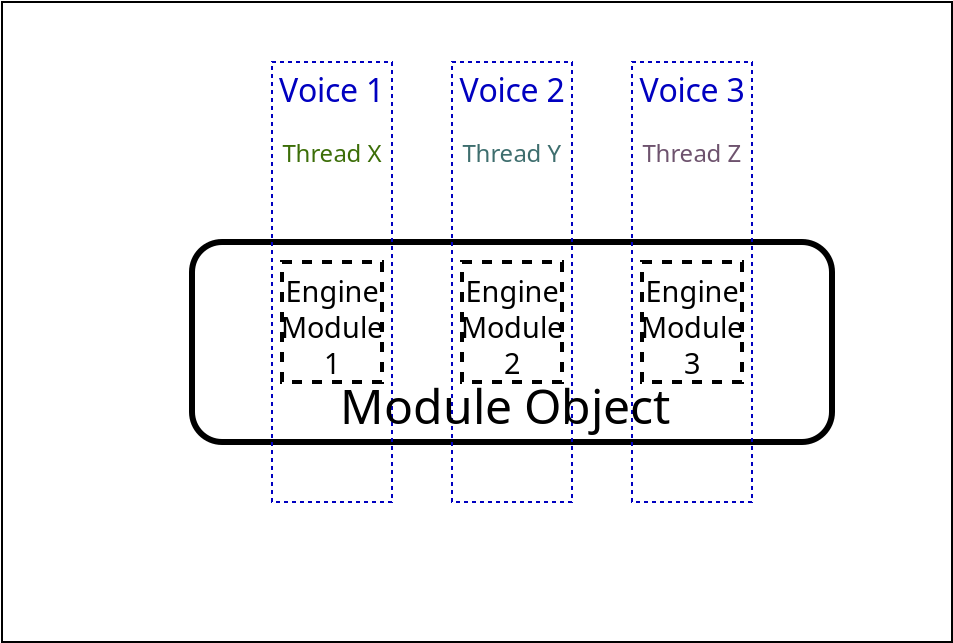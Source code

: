 <?xml version="1.0" encoding="UTF-8"?>
<dia:diagram xmlns:dia="http://www.lysator.liu.se/~alla/dia/"><dia:layer name="Background" visible="true"><dia:object type="Standard - Box" version="0" id="O0"><dia:attribute name="obj_pos"><dia:point val="0.5,0"/></dia:attribute><dia:attribute name="obj_bb"><dia:rectangle val="0.45,-0.05;48.05,32.05"/></dia:attribute><dia:attribute name="elem_corner"><dia:point val="0.5,0"/></dia:attribute><dia:attribute name="elem_width"><dia:real val="47.5"/></dia:attribute><dia:attribute name="elem_height"><dia:real val="32"/></dia:attribute><dia:attribute name="show_background"><dia:boolean val="true"/></dia:attribute></dia:object><dia:object type="Standard - Box" version="0" id="O1"><dia:attribute name="obj_pos"><dia:point val="10,12"/></dia:attribute><dia:attribute name="obj_bb"><dia:rectangle val="9.85,11.85;42.15,22.15"/></dia:attribute><dia:attribute name="elem_corner"><dia:point val="10,12"/></dia:attribute><dia:attribute name="elem_width"><dia:real val="32"/></dia:attribute><dia:attribute name="elem_height"><dia:real val="10"/></dia:attribute><dia:attribute name="border_width"><dia:real val="0.3"/></dia:attribute><dia:attribute name="show_background"><dia:boolean val="false"/></dia:attribute><dia:attribute name="corner_radius"><dia:real val="1.5"/></dia:attribute></dia:object><dia:object type="Standard - Box" version="0" id="O2"><dia:attribute name="obj_pos"><dia:point val="14,3"/></dia:attribute><dia:attribute name="obj_bb"><dia:rectangle val="13.95,2.95;20.05,25.05"/></dia:attribute><dia:attribute name="elem_corner"><dia:point val="14,3"/></dia:attribute><dia:attribute name="elem_width"><dia:real val="6"/></dia:attribute><dia:attribute name="elem_height"><dia:real val="22"/></dia:attribute><dia:attribute name="border_color"><dia:color val="#0000c0"/></dia:attribute><dia:attribute name="show_background"><dia:boolean val="false"/></dia:attribute><dia:attribute name="line_style"><dia:enum val="4"/></dia:attribute><dia:attribute name="dashlength"><dia:real val="2"/></dia:attribute></dia:object><dia:object type="Standard - Text" version="0" id="O3"><dia:attribute name="obj_pos"><dia:point val="17,5"/></dia:attribute><dia:attribute name="obj_bb"><dia:rectangle val="14.35,3.401;19.699,5.947"/></dia:attribute><dia:attribute name="text"><dia:composite type="text"><dia:attribute name="string"><dia:string>#Voice 1#</dia:string></dia:attribute><dia:attribute name="font"><dia:font family="sans" style="0" name="Courier"/></dia:attribute><dia:attribute name="height"><dia:real val="2"/></dia:attribute><dia:attribute name="pos"><dia:point val="17,5"/></dia:attribute><dia:attribute name="color"><dia:color val="#0000c0"/></dia:attribute><dia:attribute name="alignment"><dia:enum val="1"/></dia:attribute></dia:composite></dia:attribute></dia:object><dia:object type="Standard - Box" version="0" id="O4"><dia:attribute name="obj_pos"><dia:point val="23,3"/></dia:attribute><dia:attribute name="obj_bb"><dia:rectangle val="22.95,2.95;29.05,25.05"/></dia:attribute><dia:attribute name="elem_corner"><dia:point val="23,3"/></dia:attribute><dia:attribute name="elem_width"><dia:real val="6"/></dia:attribute><dia:attribute name="elem_height"><dia:real val="22"/></dia:attribute><dia:attribute name="border_color"><dia:color val="#0000c0"/></dia:attribute><dia:attribute name="show_background"><dia:boolean val="false"/></dia:attribute><dia:attribute name="line_style"><dia:enum val="4"/></dia:attribute><dia:attribute name="dashlength"><dia:real val="2"/></dia:attribute></dia:object><dia:object type="Standard - Text" version="0" id="O5"><dia:attribute name="obj_pos"><dia:point val="26,5"/></dia:attribute><dia:attribute name="obj_bb"><dia:rectangle val="23.35,3.401;28.699,5.947"/></dia:attribute><dia:attribute name="text"><dia:composite type="text"><dia:attribute name="string"><dia:string>#Voice 2#</dia:string></dia:attribute><dia:attribute name="font"><dia:font family="sans" style="0" name="Courier"/></dia:attribute><dia:attribute name="height"><dia:real val="2"/></dia:attribute><dia:attribute name="pos"><dia:point val="26,5"/></dia:attribute><dia:attribute name="color"><dia:color val="#0000c0"/></dia:attribute><dia:attribute name="alignment"><dia:enum val="1"/></dia:attribute></dia:composite></dia:attribute></dia:object><dia:object type="Standard - Box" version="0" id="O6"><dia:attribute name="obj_pos"><dia:point val="32,3"/></dia:attribute><dia:attribute name="obj_bb"><dia:rectangle val="31.95,2.95;38.05,25.05"/></dia:attribute><dia:attribute name="elem_corner"><dia:point val="32,3"/></dia:attribute><dia:attribute name="elem_width"><dia:real val="6"/></dia:attribute><dia:attribute name="elem_height"><dia:real val="22"/></dia:attribute><dia:attribute name="border_color"><dia:color val="#0000c0"/></dia:attribute><dia:attribute name="show_background"><dia:boolean val="false"/></dia:attribute><dia:attribute name="line_style"><dia:enum val="4"/></dia:attribute><dia:attribute name="dashlength"><dia:real val="2"/></dia:attribute></dia:object><dia:object type="Standard - Text" version="0" id="O7"><dia:attribute name="obj_pos"><dia:point val="35,5"/></dia:attribute><dia:attribute name="obj_bb"><dia:rectangle val="32.35,3.401;37.699,5.947"/></dia:attribute><dia:attribute name="text"><dia:composite type="text"><dia:attribute name="string"><dia:string>#Voice 3#</dia:string></dia:attribute><dia:attribute name="font"><dia:font family="sans" style="0" name="Courier"/></dia:attribute><dia:attribute name="height"><dia:real val="2"/></dia:attribute><dia:attribute name="pos"><dia:point val="35,5"/></dia:attribute><dia:attribute name="color"><dia:color val="#0000c0"/></dia:attribute><dia:attribute name="alignment"><dia:enum val="1"/></dia:attribute></dia:composite></dia:attribute></dia:object><dia:object type="Standard - Text" version="0" id="O8"><dia:attribute name="obj_pos"><dia:point val="15.5,15"/></dia:attribute><dia:attribute name="obj_bb"><dia:rectangle val="15.5,14.3;15.5,15.3"/></dia:attribute><dia:attribute name="text"><dia:composite type="text"><dia:attribute name="string"><dia:string>##</dia:string></dia:attribute><dia:attribute name="font"><dia:font family="sans" style="0" name="Courier"/></dia:attribute><dia:attribute name="height"><dia:real val="0.8"/></dia:attribute><dia:attribute name="pos"><dia:point val="15.5,15"/></dia:attribute><dia:attribute name="color"><dia:color val="#000000"/></dia:attribute><dia:attribute name="alignment"><dia:enum val="0"/></dia:attribute></dia:composite></dia:attribute></dia:object><dia:object type="Standard - Text" version="0" id="O9"><dia:attribute name="obj_pos"><dia:point val="15.5,15"/></dia:attribute><dia:attribute name="obj_bb"><dia:rectangle val="15.5,14.3;15.5,15.3"/></dia:attribute><dia:attribute name="text"><dia:composite type="text"><dia:attribute name="string"><dia:string>##</dia:string></dia:attribute><dia:attribute name="font"><dia:font family="sans" style="0" name="Courier"/></dia:attribute><dia:attribute name="height"><dia:real val="0.8"/></dia:attribute><dia:attribute name="pos"><dia:point val="15.5,15"/></dia:attribute><dia:attribute name="color"><dia:color val="#000000"/></dia:attribute><dia:attribute name="alignment"><dia:enum val="0"/></dia:attribute></dia:composite></dia:attribute></dia:object><dia:object type="Standard - Text" version="0" id="O10"><dia:attribute name="obj_pos"><dia:point val="15.5,15"/></dia:attribute><dia:attribute name="obj_bb"><dia:rectangle val="15.5,14.3;15.5,15.3"/></dia:attribute><dia:attribute name="text"><dia:composite type="text"><dia:attribute name="string"><dia:string>##</dia:string></dia:attribute><dia:attribute name="font"><dia:font family="sans" style="0" name="Courier"/></dia:attribute><dia:attribute name="height"><dia:real val="0.8"/></dia:attribute><dia:attribute name="pos"><dia:point val="15.5,15"/></dia:attribute><dia:attribute name="color"><dia:color val="#000000"/></dia:attribute><dia:attribute name="alignment"><dia:enum val="0"/></dia:attribute></dia:composite></dia:attribute></dia:object><dia:object type="Standard - Text" version="0" id="O11"><dia:attribute name="obj_pos"><dia:point val="15.5,15"/></dia:attribute><dia:attribute name="obj_bb"><dia:rectangle val="15.5,14.3;15.5,15.3"/></dia:attribute><dia:attribute name="text"><dia:composite type="text"><dia:attribute name="string"><dia:string>##</dia:string></dia:attribute><dia:attribute name="font"><dia:font family="sans" style="0" name="Courier"/></dia:attribute><dia:attribute name="height"><dia:real val="0.8"/></dia:attribute><dia:attribute name="pos"><dia:point val="15.5,15"/></dia:attribute><dia:attribute name="color"><dia:color val="#000000"/></dia:attribute><dia:attribute name="alignment"><dia:enum val="0"/></dia:attribute></dia:composite></dia:attribute></dia:object><dia:object type="Standard - Text" version="0" id="O12"><dia:attribute name="obj_pos"><dia:point val="15.5,15"/></dia:attribute><dia:attribute name="obj_bb"><dia:rectangle val="15.5,14.3;15.5,15.3"/></dia:attribute><dia:attribute name="text"><dia:composite type="text"><dia:attribute name="string"><dia:string>##</dia:string></dia:attribute><dia:attribute name="font"><dia:font family="sans" style="0" name="Courier"/></dia:attribute><dia:attribute name="height"><dia:real val="0.8"/></dia:attribute><dia:attribute name="pos"><dia:point val="15.5,15"/></dia:attribute><dia:attribute name="color"><dia:color val="#000000"/></dia:attribute><dia:attribute name="alignment"><dia:enum val="0"/></dia:attribute></dia:composite></dia:attribute></dia:object><dia:object type="Standard - Text" version="0" id="O13"><dia:attribute name="obj_pos"><dia:point val="15.5,15"/></dia:attribute><dia:attribute name="obj_bb"><dia:rectangle val="15.5,14.3;15.5,15.3"/></dia:attribute><dia:attribute name="text"><dia:composite type="text"><dia:attribute name="string"><dia:string>##</dia:string></dia:attribute><dia:attribute name="font"><dia:font family="sans" style="0" name="Courier"/></dia:attribute><dia:attribute name="height"><dia:real val="0.8"/></dia:attribute><dia:attribute name="pos"><dia:point val="15.5,15"/></dia:attribute><dia:attribute name="color"><dia:color val="#000000"/></dia:attribute><dia:attribute name="alignment"><dia:enum val="0"/></dia:attribute></dia:composite></dia:attribute></dia:object><dia:object type="Standard - Text" version="0" id="O14"><dia:attribute name="obj_pos"><dia:point val="15.5,15"/></dia:attribute><dia:attribute name="obj_bb"><dia:rectangle val="15.5,14.3;15.5,15.3"/></dia:attribute><dia:attribute name="text"><dia:composite type="text"><dia:attribute name="string"><dia:string>##</dia:string></dia:attribute><dia:attribute name="font"><dia:font family="sans" style="0" name="Courier"/></dia:attribute><dia:attribute name="height"><dia:real val="0.8"/></dia:attribute><dia:attribute name="pos"><dia:point val="15.5,15"/></dia:attribute><dia:attribute name="color"><dia:color val="#000000"/></dia:attribute><dia:attribute name="alignment"><dia:enum val="0"/></dia:attribute></dia:composite></dia:attribute></dia:object><dia:object type="Standard - Text" version="0" id="O15"><dia:attribute name="obj_pos"><dia:point val="16,15"/></dia:attribute><dia:attribute name="obj_bb"><dia:rectangle val="16,14.3;16,15.3"/></dia:attribute><dia:attribute name="text"><dia:composite type="text"><dia:attribute name="string"><dia:string>##</dia:string></dia:attribute><dia:attribute name="font"><dia:font family="sans" style="0" name="Courier"/></dia:attribute><dia:attribute name="height"><dia:real val="0.8"/></dia:attribute><dia:attribute name="pos"><dia:point val="16,15"/></dia:attribute><dia:attribute name="color"><dia:color val="#000000"/></dia:attribute><dia:attribute name="alignment"><dia:enum val="0"/></dia:attribute></dia:composite></dia:attribute></dia:object><dia:object type="Standard - Text" version="0" id="O16"><dia:attribute name="obj_pos"><dia:point val="16,15"/></dia:attribute><dia:attribute name="obj_bb"><dia:rectangle val="16,14.3;16,15.3"/></dia:attribute><dia:attribute name="text"><dia:composite type="text"><dia:attribute name="string"><dia:string>##</dia:string></dia:attribute><dia:attribute name="font"><dia:font family="sans" style="0" name="Courier"/></dia:attribute><dia:attribute name="height"><dia:real val="0.8"/></dia:attribute><dia:attribute name="pos"><dia:point val="16,15"/></dia:attribute><dia:attribute name="color"><dia:color val="#000000"/></dia:attribute><dia:attribute name="alignment"><dia:enum val="0"/></dia:attribute></dia:composite></dia:attribute></dia:object><dia:object type="Standard - Text" version="0" id="O17"><dia:attribute name="obj_pos"><dia:point val="17,16"/></dia:attribute><dia:attribute name="obj_bb"><dia:rectangle val="17,15.3;17,16.3"/></dia:attribute><dia:attribute name="text"><dia:composite type="text"><dia:attribute name="string"><dia:string>##</dia:string></dia:attribute><dia:attribute name="font"><dia:font family="sans" style="0" name="Courier"/></dia:attribute><dia:attribute name="height"><dia:real val="0.8"/></dia:attribute><dia:attribute name="pos"><dia:point val="17,16"/></dia:attribute><dia:attribute name="color"><dia:color val="#000000"/></dia:attribute><dia:attribute name="alignment"><dia:enum val="0"/></dia:attribute></dia:composite></dia:attribute></dia:object><dia:object type="Standard - Text" version="0" id="O18"><dia:attribute name="obj_pos"><dia:point val="15.5,15"/></dia:attribute><dia:attribute name="obj_bb"><dia:rectangle val="15.5,14.3;15.5,15.3"/></dia:attribute><dia:attribute name="text"><dia:composite type="text"><dia:attribute name="string"><dia:string>##</dia:string></dia:attribute><dia:attribute name="font"><dia:font family="sans" style="0" name="Courier"/></dia:attribute><dia:attribute name="height"><dia:real val="0.8"/></dia:attribute><dia:attribute name="pos"><dia:point val="15.5,15"/></dia:attribute><dia:attribute name="color"><dia:color val="#000000"/></dia:attribute><dia:attribute name="alignment"><dia:enum val="0"/></dia:attribute></dia:composite></dia:attribute></dia:object><dia:object type="Standard - Text" version="0" id="O19"><dia:attribute name="obj_pos"><dia:point val="17.5,14"/></dia:attribute><dia:attribute name="obj_bb"><dia:rectangle val="17.5,13.3;17.5,14.3"/></dia:attribute><dia:attribute name="text"><dia:composite type="text"><dia:attribute name="string"><dia:string>##</dia:string></dia:attribute><dia:attribute name="font"><dia:font family="sans" style="0" name="Courier"/></dia:attribute><dia:attribute name="height"><dia:real val="0.8"/></dia:attribute><dia:attribute name="pos"><dia:point val="17.5,14"/></dia:attribute><dia:attribute name="color"><dia:color val="#000000"/></dia:attribute><dia:attribute name="alignment"><dia:enum val="0"/></dia:attribute></dia:composite></dia:attribute></dia:object><dia:object type="Standard - Text" version="0" id="O20"><dia:attribute name="obj_pos"><dia:point val="17,14"/></dia:attribute><dia:attribute name="obj_bb"><dia:rectangle val="17,13.3;17,14.3"/></dia:attribute><dia:attribute name="text"><dia:composite type="text"><dia:attribute name="string"><dia:string>##</dia:string></dia:attribute><dia:attribute name="font"><dia:font family="sans" style="0" name="Courier"/></dia:attribute><dia:attribute name="height"><dia:real val="0.8"/></dia:attribute><dia:attribute name="pos"><dia:point val="17,14"/></dia:attribute><dia:attribute name="color"><dia:color val="#000000"/></dia:attribute><dia:attribute name="alignment"><dia:enum val="0"/></dia:attribute></dia:composite></dia:attribute></dia:object><dia:object type="Standard - Box" version="0" id="O21"><dia:attribute name="obj_pos"><dia:point val="14.5,13"/></dia:attribute><dia:attribute name="obj_bb"><dia:rectangle val="14.4,12.9;19.6,19.1"/></dia:attribute><dia:attribute name="elem_corner"><dia:point val="14.5,13"/></dia:attribute><dia:attribute name="elem_width"><dia:real val="5"/></dia:attribute><dia:attribute name="elem_height"><dia:real val="6"/></dia:attribute><dia:attribute name="border_width"><dia:real val="0.2"/></dia:attribute><dia:attribute name="show_background"><dia:boolean val="false"/></dia:attribute><dia:attribute name="line_style"><dia:enum val="1"/></dia:attribute><dia:attribute name="dashlength"><dia:real val="0.5"/></dia:attribute></dia:object><dia:object type="Standard - Text" version="0" id="O22"><dia:attribute name="obj_pos"><dia:point val="17,15"/></dia:attribute><dia:attribute name="obj_bb"><dia:rectangle val="14.7,13.6;19.3,19.35"/></dia:attribute><dia:attribute name="text"><dia:composite type="text"><dia:attribute name="string"><dia:string>#Engine
Module
1#</dia:string></dia:attribute><dia:attribute name="font"><dia:font family="sans" style="0" name="Courier"/></dia:attribute><dia:attribute name="height"><dia:real val="1.8"/></dia:attribute><dia:attribute name="pos"><dia:point val="17,15"/></dia:attribute><dia:attribute name="color"><dia:color val="#000000"/></dia:attribute><dia:attribute name="alignment"><dia:enum val="1"/></dia:attribute></dia:composite></dia:attribute></dia:object><dia:object type="Standard - Box" version="0" id="O23"><dia:attribute name="obj_pos"><dia:point val="23.5,13"/></dia:attribute><dia:attribute name="obj_bb"><dia:rectangle val="23.4,12.9;28.6,19.1"/></dia:attribute><dia:attribute name="elem_corner"><dia:point val="23.5,13"/></dia:attribute><dia:attribute name="elem_width"><dia:real val="5"/></dia:attribute><dia:attribute name="elem_height"><dia:real val="6"/></dia:attribute><dia:attribute name="border_width"><dia:real val="0.2"/></dia:attribute><dia:attribute name="show_background"><dia:boolean val="false"/></dia:attribute><dia:attribute name="line_style"><dia:enum val="1"/></dia:attribute><dia:attribute name="dashlength"><dia:real val="0.5"/></dia:attribute></dia:object><dia:object type="Standard - Text" version="0" id="O24"><dia:attribute name="obj_pos"><dia:point val="26,15"/></dia:attribute><dia:attribute name="obj_bb"><dia:rectangle val="23.7,13.556;28.344,19.438"/></dia:attribute><dia:attribute name="text"><dia:composite type="text"><dia:attribute name="string"><dia:string>#Engine
Module
2#</dia:string></dia:attribute><dia:attribute name="font"><dia:font family="sans" style="0" name="Courier"/></dia:attribute><dia:attribute name="height"><dia:real val="1.8"/></dia:attribute><dia:attribute name="pos"><dia:point val="26,15"/></dia:attribute><dia:attribute name="color"><dia:color val="#000000"/></dia:attribute><dia:attribute name="alignment"><dia:enum val="1"/></dia:attribute></dia:composite></dia:attribute></dia:object><dia:object type="Standard - Box" version="0" id="O25"><dia:attribute name="obj_pos"><dia:point val="32.5,13"/></dia:attribute><dia:attribute name="obj_bb"><dia:rectangle val="32.4,12.9;37.6,19.1"/></dia:attribute><dia:attribute name="elem_corner"><dia:point val="32.5,13"/></dia:attribute><dia:attribute name="elem_width"><dia:real val="5"/></dia:attribute><dia:attribute name="elem_height"><dia:real val="6"/></dia:attribute><dia:attribute name="border_width"><dia:real val="0.2"/></dia:attribute><dia:attribute name="show_background"><dia:boolean val="false"/></dia:attribute><dia:attribute name="line_style"><dia:enum val="1"/></dia:attribute><dia:attribute name="dashlength"><dia:real val="0.5"/></dia:attribute></dia:object><dia:object type="Standard - Text" version="0" id="O26"><dia:attribute name="obj_pos"><dia:point val="35,15"/></dia:attribute><dia:attribute name="obj_bb"><dia:rectangle val="32.7,13.6;37.3,19.35"/></dia:attribute><dia:attribute name="text"><dia:composite type="text"><dia:attribute name="string"><dia:string>#Engine
Module
3#</dia:string></dia:attribute><dia:attribute name="font"><dia:font family="sans" style="0" name="Courier"/></dia:attribute><dia:attribute name="height"><dia:real val="1.8"/></dia:attribute><dia:attribute name="pos"><dia:point val="35,15"/></dia:attribute><dia:attribute name="color"><dia:color val="#000000"/></dia:attribute><dia:attribute name="alignment"><dia:enum val="1"/></dia:attribute></dia:composite></dia:attribute></dia:object><dia:object type="Standard - Text" version="0" id="O27"><dia:attribute name="obj_pos"><dia:point val="25.65,21.1"/></dia:attribute><dia:attribute name="obj_bb"><dia:rectangle val="17.775,18.729;33.596,22.492"/></dia:attribute><dia:attribute name="text"><dia:composite type="text"><dia:attribute name="string"><dia:string>#Module Object#</dia:string></dia:attribute><dia:attribute name="font"><dia:font family="sans" style="0" name="Courier"/></dia:attribute><dia:attribute name="height"><dia:real val="3"/></dia:attribute><dia:attribute name="pos"><dia:point val="25.65,21.1"/></dia:attribute><dia:attribute name="color"><dia:color val="#000000"/></dia:attribute><dia:attribute name="alignment"><dia:enum val="1"/></dia:attribute></dia:composite></dia:attribute></dia:object><dia:object type="Standard - Text" version="0" id="O28"><dia:attribute name="obj_pos"><dia:point val="35,8"/></dia:attribute><dia:attribute name="obj_bb"><dia:rectangle val="32.5,6.763;37.538,8.675"/></dia:attribute><dia:attribute name="text"><dia:composite type="text"><dia:attribute name="string"><dia:string>#Thread Z#</dia:string></dia:attribute><dia:attribute name="font"><dia:font family="sans" style="0" name="Courier"/></dia:attribute><dia:attribute name="height"><dia:real val="1.5"/></dia:attribute><dia:attribute name="pos"><dia:point val="35,8"/></dia:attribute><dia:attribute name="color"><dia:color val="#6e536e"/></dia:attribute><dia:attribute name="alignment"><dia:enum val="1"/></dia:attribute></dia:composite></dia:attribute></dia:object><dia:object type="Standard - Text" version="0" id="O29"><dia:attribute name="obj_pos"><dia:point val="26,8"/></dia:attribute><dia:attribute name="obj_bb"><dia:rectangle val="23.525,6.763;28.512,8.675"/></dia:attribute><dia:attribute name="text"><dia:composite type="text"><dia:attribute name="string"><dia:string>#Thread Y#</dia:string></dia:attribute><dia:attribute name="font"><dia:font family="sans" style="0" name="Courier"/></dia:attribute><dia:attribute name="height"><dia:real val="1.5"/></dia:attribute><dia:attribute name="pos"><dia:point val="26,8"/></dia:attribute><dia:attribute name="color"><dia:color val="#3e6e6e"/></dia:attribute><dia:attribute name="alignment"><dia:enum val="1"/></dia:attribute></dia:composite></dia:attribute></dia:object><dia:object type="Standard - Text" version="0" id="O30"><dia:attribute name="obj_pos"><dia:point val="17,8"/></dia:attribute><dia:attribute name="obj_bb"><dia:rectangle val="14.5,6.763;19.538,8.675"/></dia:attribute><dia:attribute name="text"><dia:composite type="text"><dia:attribute name="string"><dia:string>#Thread X#</dia:string></dia:attribute><dia:attribute name="font"><dia:font family="sans" style="0" name="Courier"/></dia:attribute><dia:attribute name="height"><dia:real val="1.5"/></dia:attribute><dia:attribute name="pos"><dia:point val="17,8"/></dia:attribute><dia:attribute name="color"><dia:color val="#3c6e08"/></dia:attribute><dia:attribute name="alignment"><dia:enum val="1"/></dia:attribute></dia:composite></dia:attribute></dia:object></dia:layer></dia:diagram>
